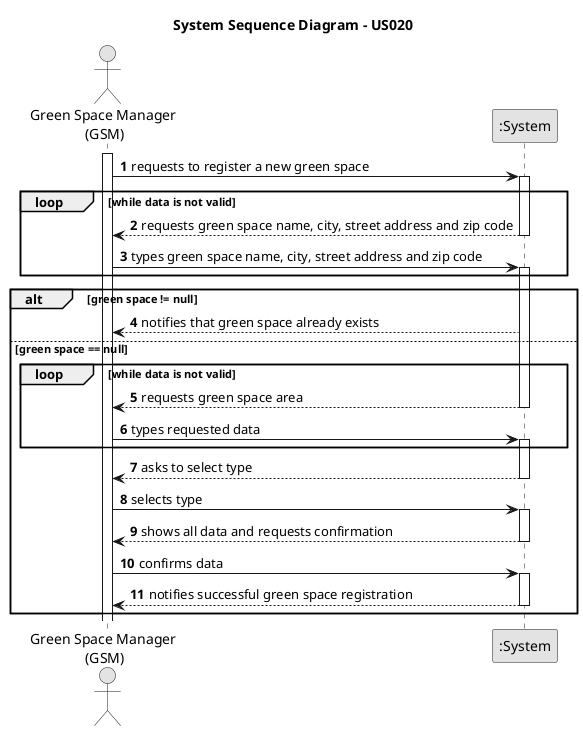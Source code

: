 @startuml
skinparam monochrome true
skinparam packageStyle rectangle
skinparam shadowing false

title System Sequence Diagram - US020

autonumber

actor "Green Space Manager \n(GSM)" as GRM
participant ":System" as System

activate GRM

GRM -> System : requests to register a new green space
activate System
loop while data is not valid
System --> GRM : requests green space name, city, street address and zip code
deactivate System
GRM -> System : types green space name, city, street address and zip code
activate System
end
alt green space != null
    System --> GRM : notifies that green space already exists
    else green space == null
    loop while data is not valid
    System --> GRM : requests green space area

deactivate System
    GRM -> System : types requested data
    activate System
    end

    System --> GRM : asks to select type
    deactivate System
    GRM -> System : selects type
    activate System
    System --> GRM : shows all data and requests confirmation
    deactivate System
deactivate System
    GRM -> System : confirms data
    activate System
    System --> GRM: notifies successful green space registration
deactivate System
end
@enduml
